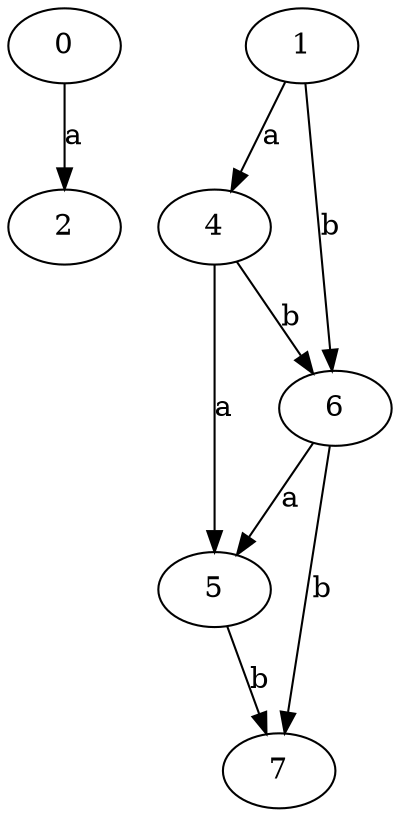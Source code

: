 strict digraph  {
2;
4;
5;
6;
7;
0;
1;
4 -> 5  [label=a];
4 -> 6  [label=b];
5 -> 7  [label=b];
6 -> 5  [label=a];
6 -> 7  [label=b];
0 -> 2  [label=a];
1 -> 4  [label=a];
1 -> 6  [label=b];
}
